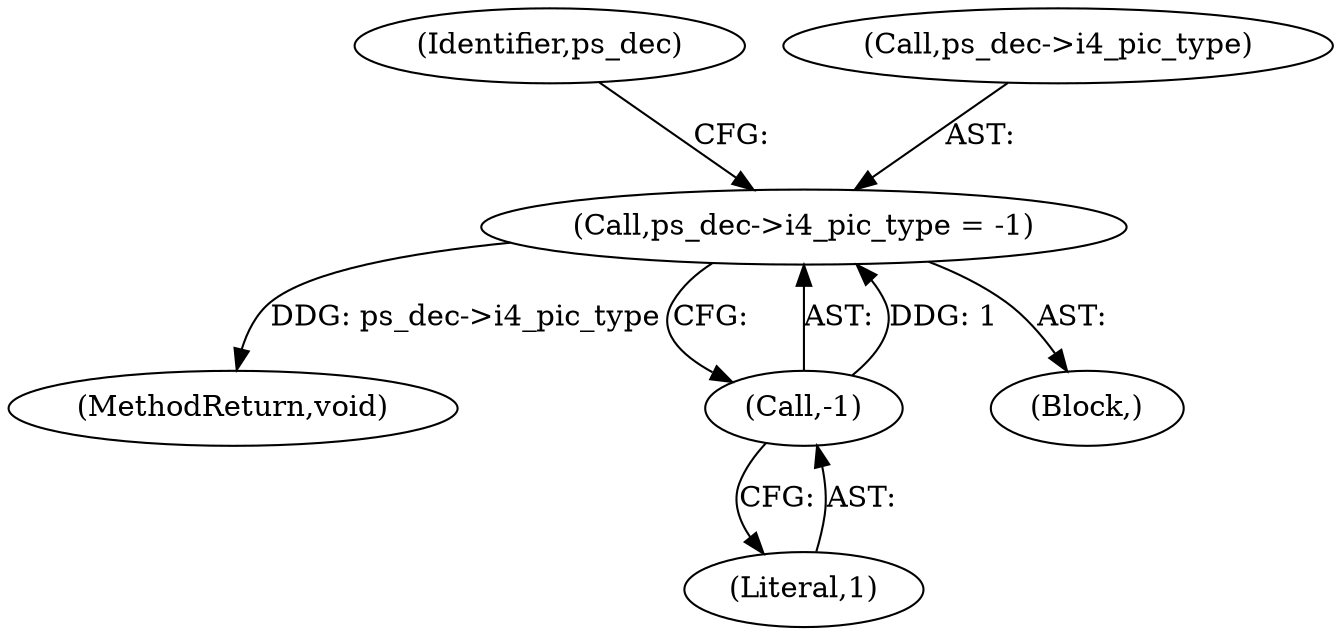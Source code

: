 digraph "0_Android_cc676ebd95247646e67907ccab150fb77a847335@pointer" {
"1000669" [label="(Call,ps_dec->i4_pic_type = -1)"];
"1000673" [label="(Call,-1)"];
"1000677" [label="(Identifier,ps_dec)"];
"1000674" [label="(Literal,1)"];
"1000669" [label="(Call,ps_dec->i4_pic_type = -1)"];
"1000673" [label="(Call,-1)"];
"1000963" [label="(MethodReturn,void)"];
"1000670" [label="(Call,ps_dec->i4_pic_type)"];
"1000121" [label="(Block,)"];
"1000669" -> "1000121"  [label="AST: "];
"1000669" -> "1000673"  [label="CFG: "];
"1000670" -> "1000669"  [label="AST: "];
"1000673" -> "1000669"  [label="AST: "];
"1000677" -> "1000669"  [label="CFG: "];
"1000669" -> "1000963"  [label="DDG: ps_dec->i4_pic_type"];
"1000673" -> "1000669"  [label="DDG: 1"];
"1000673" -> "1000674"  [label="CFG: "];
"1000674" -> "1000673"  [label="AST: "];
}
